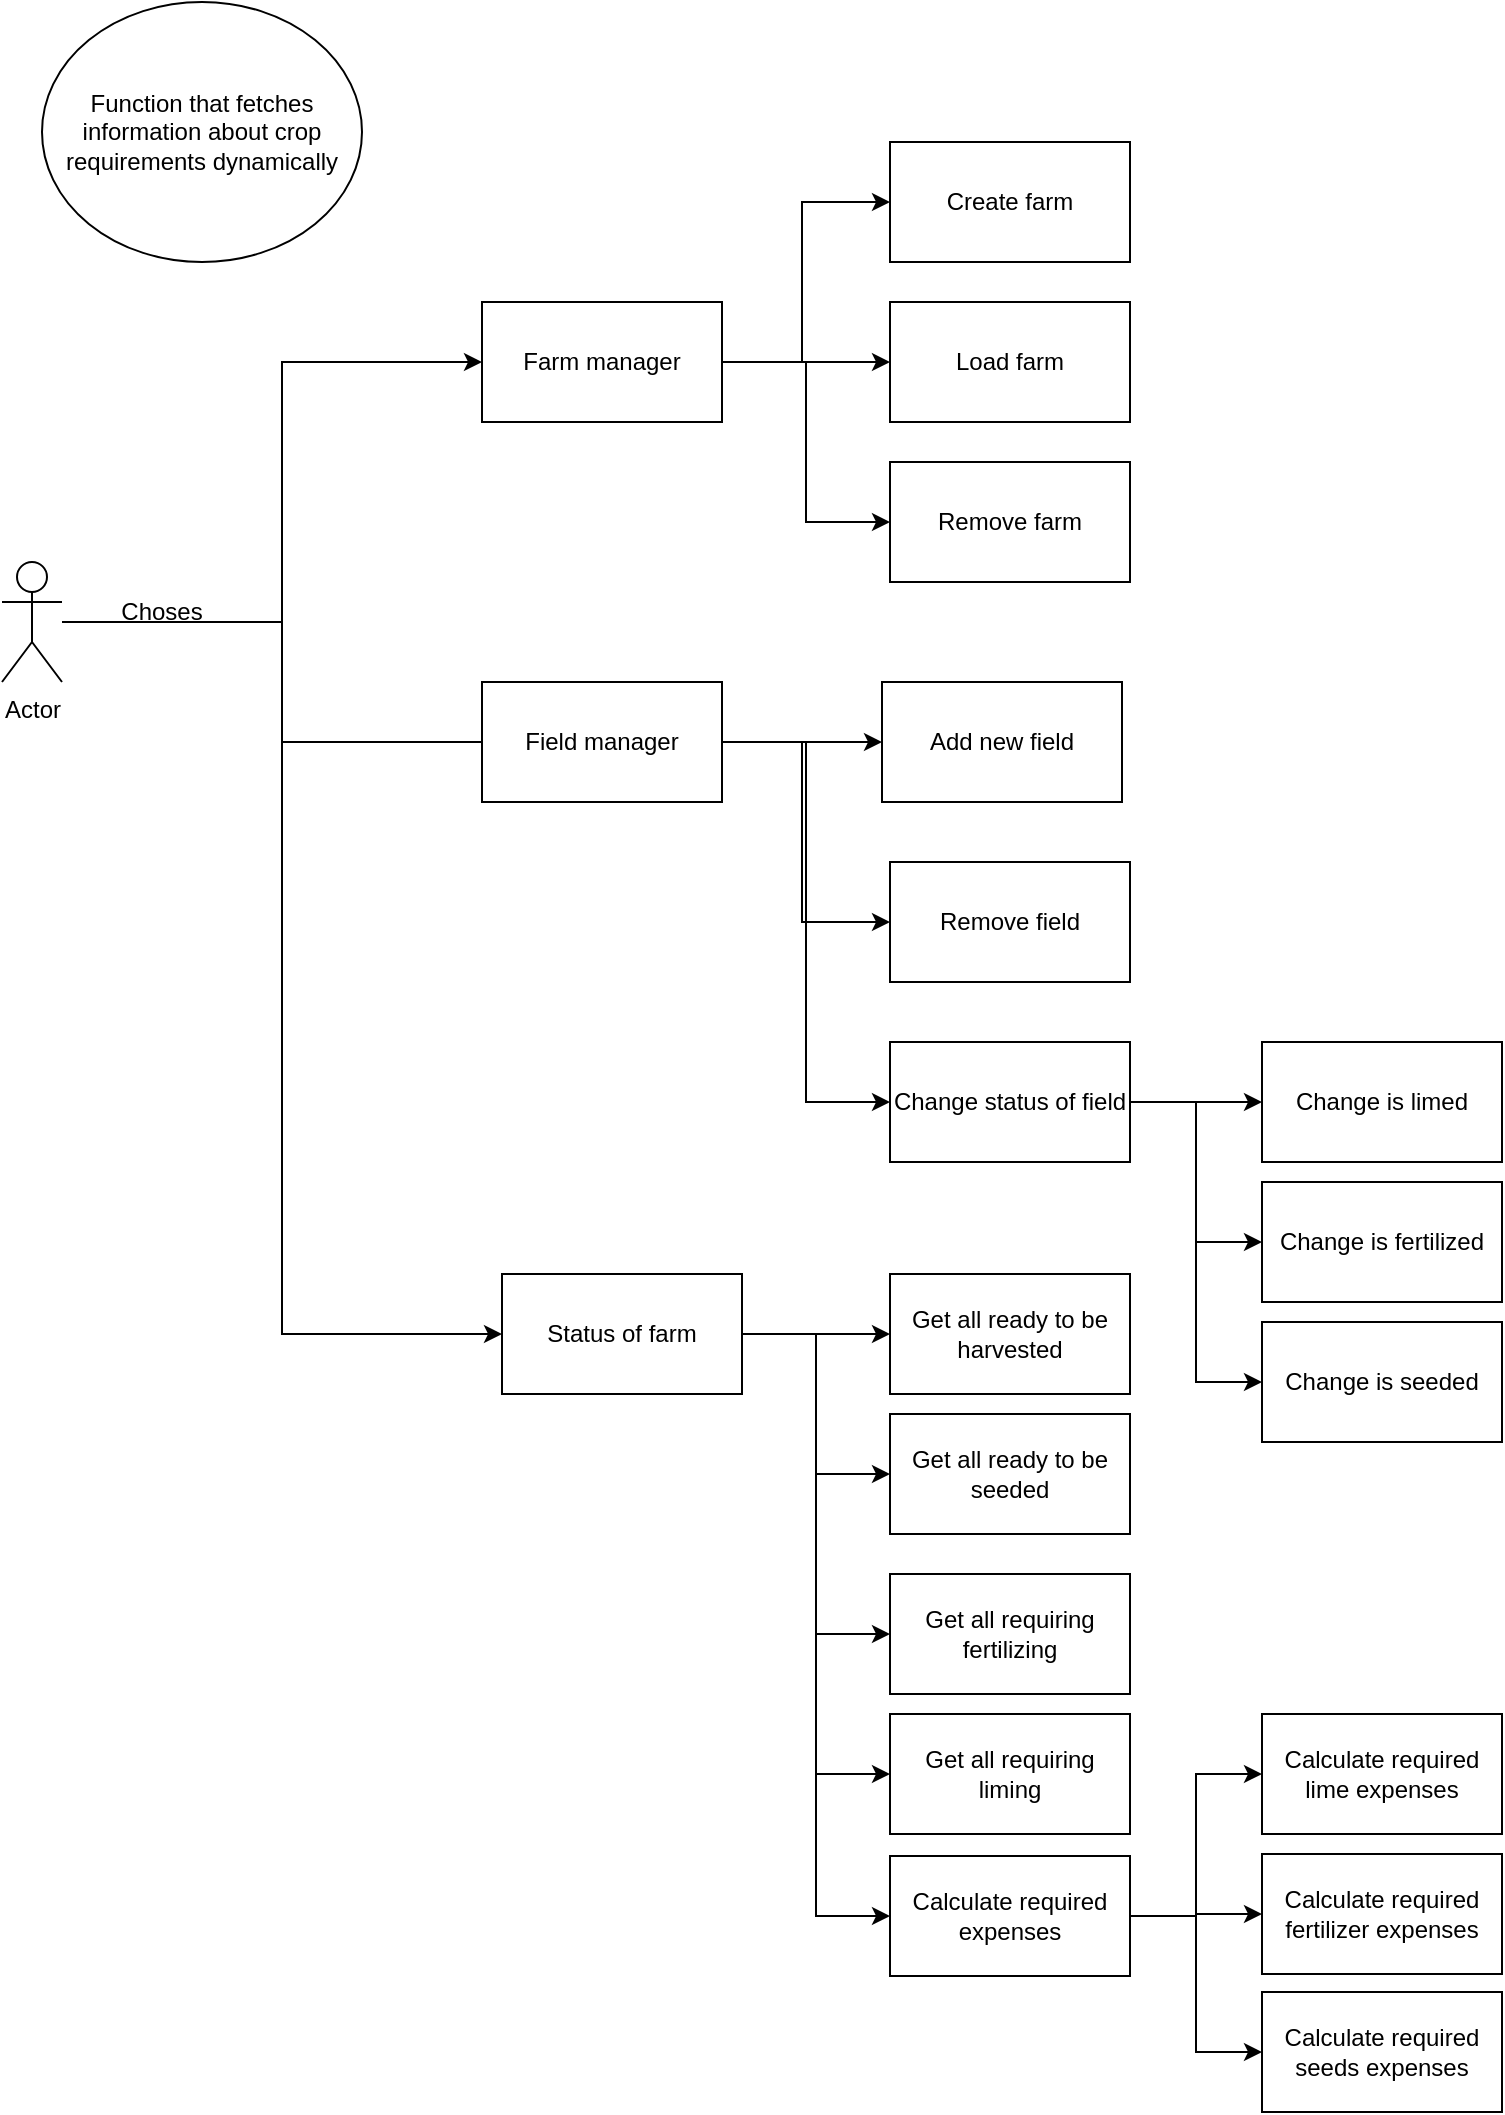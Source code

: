 <mxfile version="28.2.7">
  <diagram name="Strona-1" id="SbtRWi4jS-80_zD8mEeA">
    <mxGraphModel dx="1381" dy="757" grid="1" gridSize="10" guides="1" tooltips="1" connect="1" arrows="1" fold="1" page="1" pageScale="1" pageWidth="827" pageHeight="1169" math="0" shadow="0">
      <root>
        <mxCell id="0" />
        <mxCell id="1" parent="0" />
        <mxCell id="yjGzY6Qp31iufum4kbfB-6" value="" style="edgeStyle=orthogonalEdgeStyle;rounded=0;orthogonalLoop=1;jettySize=auto;html=1;entryX=0;entryY=0.5;entryDx=0;entryDy=0;" edge="1" parent="1" target="yjGzY6Qp31iufum4kbfB-4">
          <mxGeometry relative="1" as="geometry">
            <mxPoint x="380" y="190" as="sourcePoint" />
            <mxPoint x="430" y="110" as="targetPoint" />
            <Array as="points">
              <mxPoint x="420" y="190" />
              <mxPoint x="420" y="110" />
            </Array>
          </mxGeometry>
        </mxCell>
        <mxCell id="yjGzY6Qp31iufum4kbfB-11" style="edgeStyle=orthogonalEdgeStyle;rounded=0;orthogonalLoop=1;jettySize=auto;html=1;entryX=0;entryY=0.5;entryDx=0;entryDy=0;" edge="1" parent="1" source="yjGzY6Qp31iufum4kbfB-1" target="yjGzY6Qp31iufum4kbfB-9">
          <mxGeometry relative="1" as="geometry" />
        </mxCell>
        <mxCell id="yjGzY6Qp31iufum4kbfB-12" style="edgeStyle=orthogonalEdgeStyle;rounded=0;orthogonalLoop=1;jettySize=auto;html=1;entryX=0;entryY=0.5;entryDx=0;entryDy=0;" edge="1" parent="1" source="yjGzY6Qp31iufum4kbfB-1" target="yjGzY6Qp31iufum4kbfB-10">
          <mxGeometry relative="1" as="geometry" />
        </mxCell>
        <mxCell id="yjGzY6Qp31iufum4kbfB-1" value="Farm manager" style="rounded=0;whiteSpace=wrap;html=1;" vertex="1" parent="1">
          <mxGeometry x="260" y="160" width="120" height="60" as="geometry" />
        </mxCell>
        <mxCell id="yjGzY6Qp31iufum4kbfB-4" value="Create farm" style="whiteSpace=wrap;html=1;rounded=0;" vertex="1" parent="1">
          <mxGeometry x="464" y="80" width="120" height="60" as="geometry" />
        </mxCell>
        <mxCell id="yjGzY6Qp31iufum4kbfB-9" value="Load farm" style="rounded=0;whiteSpace=wrap;html=1;" vertex="1" parent="1">
          <mxGeometry x="464" y="160" width="120" height="60" as="geometry" />
        </mxCell>
        <mxCell id="yjGzY6Qp31iufum4kbfB-10" value="Remove farm" style="rounded=0;whiteSpace=wrap;html=1;" vertex="1" parent="1">
          <mxGeometry x="464" y="240" width="120" height="60" as="geometry" />
        </mxCell>
        <mxCell id="yjGzY6Qp31iufum4kbfB-14" style="edgeStyle=orthogonalEdgeStyle;rounded=0;orthogonalLoop=1;jettySize=auto;html=1;entryX=0;entryY=0.5;entryDx=0;entryDy=0;" edge="1" parent="1" source="yjGzY6Qp31iufum4kbfB-13" target="yjGzY6Qp31iufum4kbfB-1">
          <mxGeometry relative="1" as="geometry">
            <Array as="points">
              <mxPoint x="160" y="320" />
              <mxPoint x="160" y="190" />
            </Array>
          </mxGeometry>
        </mxCell>
        <mxCell id="yjGzY6Qp31iufum4kbfB-17" style="edgeStyle=orthogonalEdgeStyle;rounded=0;orthogonalLoop=1;jettySize=auto;html=1;" edge="1" parent="1">
          <mxGeometry relative="1" as="geometry">
            <mxPoint x="60" y="320" as="sourcePoint" />
            <mxPoint x="280" y="380" as="targetPoint" />
            <Array as="points">
              <mxPoint x="160" y="320" />
              <mxPoint x="160" y="380" />
            </Array>
          </mxGeometry>
        </mxCell>
        <mxCell id="yjGzY6Qp31iufum4kbfB-21" style="edgeStyle=orthogonalEdgeStyle;rounded=0;orthogonalLoop=1;jettySize=auto;html=1;entryX=0;entryY=0.5;entryDx=0;entryDy=0;" edge="1" parent="1" source="yjGzY6Qp31iufum4kbfB-13" target="yjGzY6Qp31iufum4kbfB-20">
          <mxGeometry relative="1" as="geometry">
            <Array as="points">
              <mxPoint x="160" y="320" />
              <mxPoint x="160" y="676" />
            </Array>
          </mxGeometry>
        </mxCell>
        <mxCell id="yjGzY6Qp31iufum4kbfB-13" value="Actor" style="shape=umlActor;verticalLabelPosition=bottom;verticalAlign=top;html=1;outlineConnect=0;" vertex="1" parent="1">
          <mxGeometry x="20" y="290" width="30" height="60" as="geometry" />
        </mxCell>
        <mxCell id="yjGzY6Qp31iufum4kbfB-23" value="" style="edgeStyle=orthogonalEdgeStyle;rounded=0;orthogonalLoop=1;jettySize=auto;html=1;" edge="1" parent="1" source="yjGzY6Qp31iufum4kbfB-16" target="yjGzY6Qp31iufum4kbfB-22">
          <mxGeometry relative="1" as="geometry" />
        </mxCell>
        <mxCell id="yjGzY6Qp31iufum4kbfB-27" value="" style="edgeStyle=orthogonalEdgeStyle;rounded=0;orthogonalLoop=1;jettySize=auto;html=1;" edge="1" parent="1" source="yjGzY6Qp31iufum4kbfB-16" target="yjGzY6Qp31iufum4kbfB-26">
          <mxGeometry relative="1" as="geometry">
            <Array as="points">
              <mxPoint x="420" y="380" />
              <mxPoint x="420" y="470" />
            </Array>
          </mxGeometry>
        </mxCell>
        <mxCell id="yjGzY6Qp31iufum4kbfB-29" value="" style="edgeStyle=orthogonalEdgeStyle;rounded=0;orthogonalLoop=1;jettySize=auto;html=1;exitX=1;exitY=0.5;exitDx=0;exitDy=0;entryX=0;entryY=0.5;entryDx=0;entryDy=0;" edge="1" parent="1" source="yjGzY6Qp31iufum4kbfB-16" target="yjGzY6Qp31iufum4kbfB-28">
          <mxGeometry relative="1" as="geometry">
            <mxPoint x="260" y="470" as="sourcePoint" />
            <mxPoint x="404" y="620" as="targetPoint" />
          </mxGeometry>
        </mxCell>
        <mxCell id="yjGzY6Qp31iufum4kbfB-16" value="Field manager" style="rounded=0;whiteSpace=wrap;html=1;" vertex="1" parent="1">
          <mxGeometry x="260" y="350" width="120" height="60" as="geometry" />
        </mxCell>
        <mxCell id="yjGzY6Qp31iufum4kbfB-19" value="Choses" style="text;html=1;whiteSpace=wrap;strokeColor=none;fillColor=none;align=center;verticalAlign=middle;rounded=0;" vertex="1" parent="1">
          <mxGeometry x="70" y="300" width="60" height="30" as="geometry" />
        </mxCell>
        <mxCell id="yjGzY6Qp31iufum4kbfB-48" style="edgeStyle=orthogonalEdgeStyle;rounded=0;orthogonalLoop=1;jettySize=auto;html=1;entryX=0;entryY=0.5;entryDx=0;entryDy=0;" edge="1" parent="1" source="yjGzY6Qp31iufum4kbfB-20" target="yjGzY6Qp31iufum4kbfB-37">
          <mxGeometry relative="1" as="geometry" />
        </mxCell>
        <mxCell id="yjGzY6Qp31iufum4kbfB-49" style="edgeStyle=orthogonalEdgeStyle;rounded=0;orthogonalLoop=1;jettySize=auto;html=1;entryX=0;entryY=0.5;entryDx=0;entryDy=0;" edge="1" parent="1" source="yjGzY6Qp31iufum4kbfB-20" target="yjGzY6Qp31iufum4kbfB-40">
          <mxGeometry relative="1" as="geometry" />
        </mxCell>
        <mxCell id="yjGzY6Qp31iufum4kbfB-50" style="edgeStyle=orthogonalEdgeStyle;rounded=0;orthogonalLoop=1;jettySize=auto;html=1;entryX=0;entryY=0.5;entryDx=0;entryDy=0;" edge="1" parent="1" source="yjGzY6Qp31iufum4kbfB-20" target="yjGzY6Qp31iufum4kbfB-39">
          <mxGeometry relative="1" as="geometry" />
        </mxCell>
        <mxCell id="yjGzY6Qp31iufum4kbfB-51" style="edgeStyle=orthogonalEdgeStyle;rounded=0;orthogonalLoop=1;jettySize=auto;html=1;entryX=0;entryY=0.5;entryDx=0;entryDy=0;" edge="1" parent="1" source="yjGzY6Qp31iufum4kbfB-20" target="yjGzY6Qp31iufum4kbfB-38">
          <mxGeometry relative="1" as="geometry" />
        </mxCell>
        <mxCell id="yjGzY6Qp31iufum4kbfB-52" style="edgeStyle=orthogonalEdgeStyle;rounded=0;orthogonalLoop=1;jettySize=auto;html=1;entryX=0;entryY=0.5;entryDx=0;entryDy=0;" edge="1" parent="1" source="yjGzY6Qp31iufum4kbfB-20" target="yjGzY6Qp31iufum4kbfB-41">
          <mxGeometry relative="1" as="geometry" />
        </mxCell>
        <mxCell id="yjGzY6Qp31iufum4kbfB-20" value="Status of farm" style="rounded=0;whiteSpace=wrap;html=1;" vertex="1" parent="1">
          <mxGeometry x="270" y="646" width="120" height="60" as="geometry" />
        </mxCell>
        <mxCell id="yjGzY6Qp31iufum4kbfB-22" value="Add new field" style="whiteSpace=wrap;html=1;rounded=0;" vertex="1" parent="1">
          <mxGeometry x="460" y="350" width="120" height="60" as="geometry" />
        </mxCell>
        <mxCell id="yjGzY6Qp31iufum4kbfB-26" value="Remove field" style="whiteSpace=wrap;html=1;rounded=0;" vertex="1" parent="1">
          <mxGeometry x="464" y="440" width="120" height="60" as="geometry" />
        </mxCell>
        <mxCell id="yjGzY6Qp31iufum4kbfB-32" value="" style="edgeStyle=orthogonalEdgeStyle;rounded=0;orthogonalLoop=1;jettySize=auto;html=1;" edge="1" parent="1" source="yjGzY6Qp31iufum4kbfB-28" target="yjGzY6Qp31iufum4kbfB-31">
          <mxGeometry relative="1" as="geometry">
            <Array as="points">
              <mxPoint x="630" y="560" />
              <mxPoint x="630" y="560" />
            </Array>
          </mxGeometry>
        </mxCell>
        <mxCell id="yjGzY6Qp31iufum4kbfB-35" style="edgeStyle=orthogonalEdgeStyle;rounded=0;orthogonalLoop=1;jettySize=auto;html=1;entryX=0;entryY=0.5;entryDx=0;entryDy=0;" edge="1" parent="1" source="yjGzY6Qp31iufum4kbfB-28" target="yjGzY6Qp31iufum4kbfB-33">
          <mxGeometry relative="1" as="geometry" />
        </mxCell>
        <mxCell id="yjGzY6Qp31iufum4kbfB-36" style="edgeStyle=orthogonalEdgeStyle;rounded=0;orthogonalLoop=1;jettySize=auto;html=1;entryX=0;entryY=0.5;entryDx=0;entryDy=0;" edge="1" parent="1" source="yjGzY6Qp31iufum4kbfB-28" target="yjGzY6Qp31iufum4kbfB-34">
          <mxGeometry relative="1" as="geometry" />
        </mxCell>
        <mxCell id="yjGzY6Qp31iufum4kbfB-28" value="Change status of field" style="whiteSpace=wrap;html=1;rounded=0;" vertex="1" parent="1">
          <mxGeometry x="464" y="530" width="120" height="60" as="geometry" />
        </mxCell>
        <mxCell id="yjGzY6Qp31iufum4kbfB-31" value="Change is limed" style="whiteSpace=wrap;html=1;rounded=0;" vertex="1" parent="1">
          <mxGeometry x="650" y="530" width="120" height="60" as="geometry" />
        </mxCell>
        <mxCell id="yjGzY6Qp31iufum4kbfB-33" value="Change is fertilized" style="whiteSpace=wrap;html=1;rounded=0;" vertex="1" parent="1">
          <mxGeometry x="650" y="600" width="120" height="60" as="geometry" />
        </mxCell>
        <mxCell id="yjGzY6Qp31iufum4kbfB-34" value="Change is seeded" style="whiteSpace=wrap;html=1;rounded=0;" vertex="1" parent="1">
          <mxGeometry x="650" y="670" width="120" height="60" as="geometry" />
        </mxCell>
        <mxCell id="yjGzY6Qp31iufum4kbfB-37" value="Get all ready to be harvested" style="whiteSpace=wrap;html=1;rounded=0;" vertex="1" parent="1">
          <mxGeometry x="464" y="646" width="120" height="60" as="geometry" />
        </mxCell>
        <mxCell id="yjGzY6Qp31iufum4kbfB-38" value="Get all requiring liming" style="whiteSpace=wrap;html=1;rounded=0;" vertex="1" parent="1">
          <mxGeometry x="464" y="866" width="120" height="60" as="geometry" />
        </mxCell>
        <mxCell id="yjGzY6Qp31iufum4kbfB-39" value="Get all requiring fertilizing" style="whiteSpace=wrap;html=1;rounded=0;" vertex="1" parent="1">
          <mxGeometry x="464" y="796" width="120" height="60" as="geometry" />
        </mxCell>
        <mxCell id="yjGzY6Qp31iufum4kbfB-40" value="Get all ready to be seeded" style="whiteSpace=wrap;html=1;rounded=0;" vertex="1" parent="1">
          <mxGeometry x="464" y="716" width="120" height="60" as="geometry" />
        </mxCell>
        <mxCell id="yjGzY6Qp31iufum4kbfB-45" style="edgeStyle=orthogonalEdgeStyle;rounded=0;orthogonalLoop=1;jettySize=auto;html=1;entryX=0;entryY=0.5;entryDx=0;entryDy=0;" edge="1" parent="1" source="yjGzY6Qp31iufum4kbfB-41" target="yjGzY6Qp31iufum4kbfB-42">
          <mxGeometry relative="1" as="geometry" />
        </mxCell>
        <mxCell id="yjGzY6Qp31iufum4kbfB-46" style="edgeStyle=orthogonalEdgeStyle;rounded=0;orthogonalLoop=1;jettySize=auto;html=1;entryX=0;entryY=0.5;entryDx=0;entryDy=0;" edge="1" parent="1" source="yjGzY6Qp31iufum4kbfB-41" target="yjGzY6Qp31iufum4kbfB-43">
          <mxGeometry relative="1" as="geometry" />
        </mxCell>
        <mxCell id="yjGzY6Qp31iufum4kbfB-47" style="edgeStyle=orthogonalEdgeStyle;rounded=0;orthogonalLoop=1;jettySize=auto;html=1;entryX=0;entryY=0.5;entryDx=0;entryDy=0;" edge="1" parent="1" source="yjGzY6Qp31iufum4kbfB-41" target="yjGzY6Qp31iufum4kbfB-44">
          <mxGeometry relative="1" as="geometry" />
        </mxCell>
        <mxCell id="yjGzY6Qp31iufum4kbfB-41" value="Calculate required expenses" style="whiteSpace=wrap;html=1;rounded=0;" vertex="1" parent="1">
          <mxGeometry x="464" y="937" width="120" height="60" as="geometry" />
        </mxCell>
        <mxCell id="yjGzY6Qp31iufum4kbfB-42" value="Calculate required lime expenses" style="whiteSpace=wrap;html=1;rounded=0;" vertex="1" parent="1">
          <mxGeometry x="650" y="866" width="120" height="60" as="geometry" />
        </mxCell>
        <mxCell id="yjGzY6Qp31iufum4kbfB-43" value="Calculate required fertilizer expenses" style="whiteSpace=wrap;html=1;rounded=0;" vertex="1" parent="1">
          <mxGeometry x="650" y="936" width="120" height="60" as="geometry" />
        </mxCell>
        <mxCell id="yjGzY6Qp31iufum4kbfB-44" value="Calculate required seeds expenses" style="whiteSpace=wrap;html=1;rounded=0;" vertex="1" parent="1">
          <mxGeometry x="650" y="1005" width="120" height="60" as="geometry" />
        </mxCell>
        <mxCell id="yjGzY6Qp31iufum4kbfB-53" value="Function that fetches information about crop requirements dynamically" style="ellipse;whiteSpace=wrap;html=1;" vertex="1" parent="1">
          <mxGeometry x="40" y="10" width="160" height="130" as="geometry" />
        </mxCell>
      </root>
    </mxGraphModel>
  </diagram>
</mxfile>
